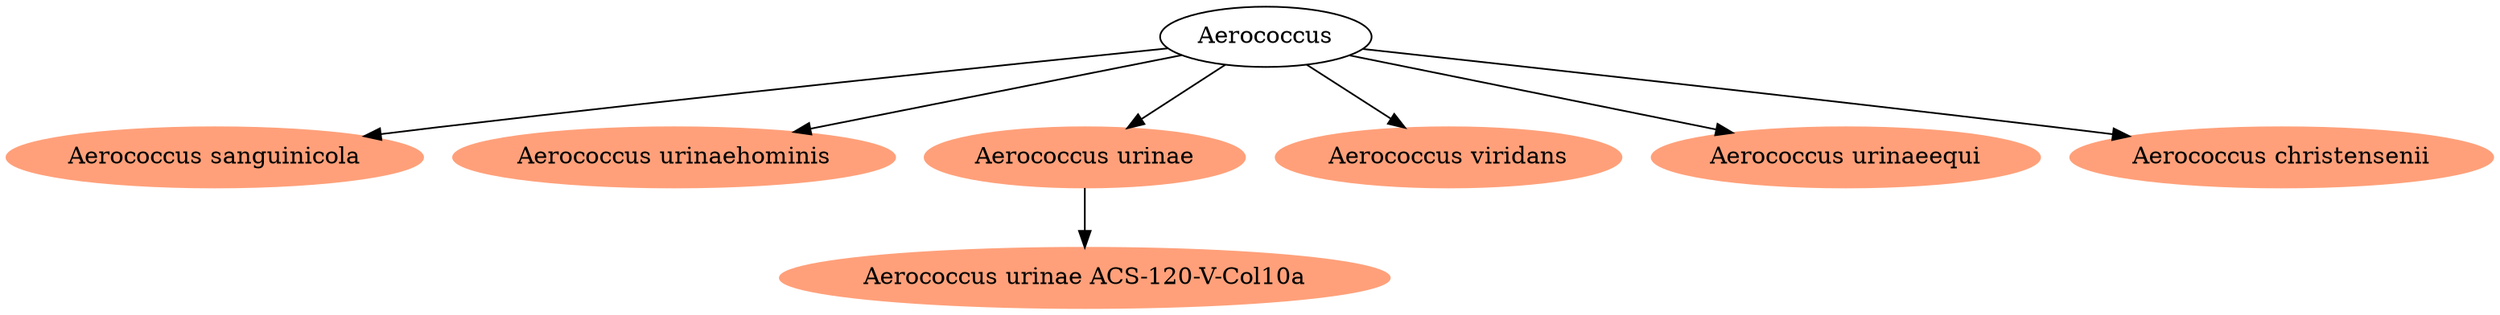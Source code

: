 digraph g {
	119206 [color="lightsalmon",style=filled]
	119206 [label="Aerococcus sanguinicola"]
	128944 [color="lightsalmon",style=filled]
	128944 [label="Aerococcus urinaehominis"]
	1375 -> 119206
	1375 -> 128944
	1375 -> 1376
	1375 -> 1377
	1375 -> 51665
	1375 -> 87541
	1375 [label="Aerococcus"]
	1376 -> 866775
	1376 [color="lightsalmon",style=filled]
	1376 [label="Aerococcus urinae"]
	1377 [color="lightsalmon",style=filled]
	1377 [label="Aerococcus viridans"]
	51665 [color="lightsalmon",style=filled]
	51665 [label="Aerococcus urinaeequi"]
	866775 [color="lightsalmon",style=filled]
	866775 [label="Aerococcus urinae ACS-120-V-Col10a"]
	87541 [color="lightsalmon",style=filled]
	87541 [label="Aerococcus christensenii"]
}
